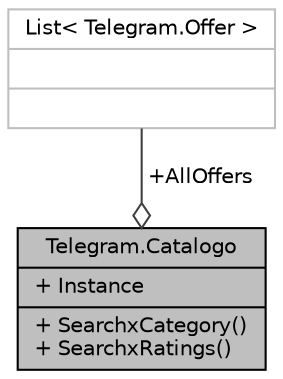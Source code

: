 digraph "Telegram.Catalogo"
{
 // INTERACTIVE_SVG=YES
 // LATEX_PDF_SIZE
  edge [fontname="Helvetica",fontsize="10",labelfontname="Helvetica",labelfontsize="10"];
  node [fontname="Helvetica",fontsize="10",shape=record];
  Node1 [label="{Telegram.Catalogo\n|+ Instance\l|+ SearchxCategory()\l+ SearchxRatings()\l}",height=0.2,width=0.4,color="black", fillcolor="grey75", style="filled", fontcolor="black",tooltip="Clase encargada de manejar el catalogo."];
  Node2 -> Node1 [color="grey25",fontsize="10",style="solid",label=" +AllOffers" ,arrowhead="odiamond",fontname="Helvetica"];
  Node2 [label="{List\< Telegram.Offer \>\n||}",height=0.2,width=0.4,color="grey75", fillcolor="white", style="filled",tooltip=" "];
}
